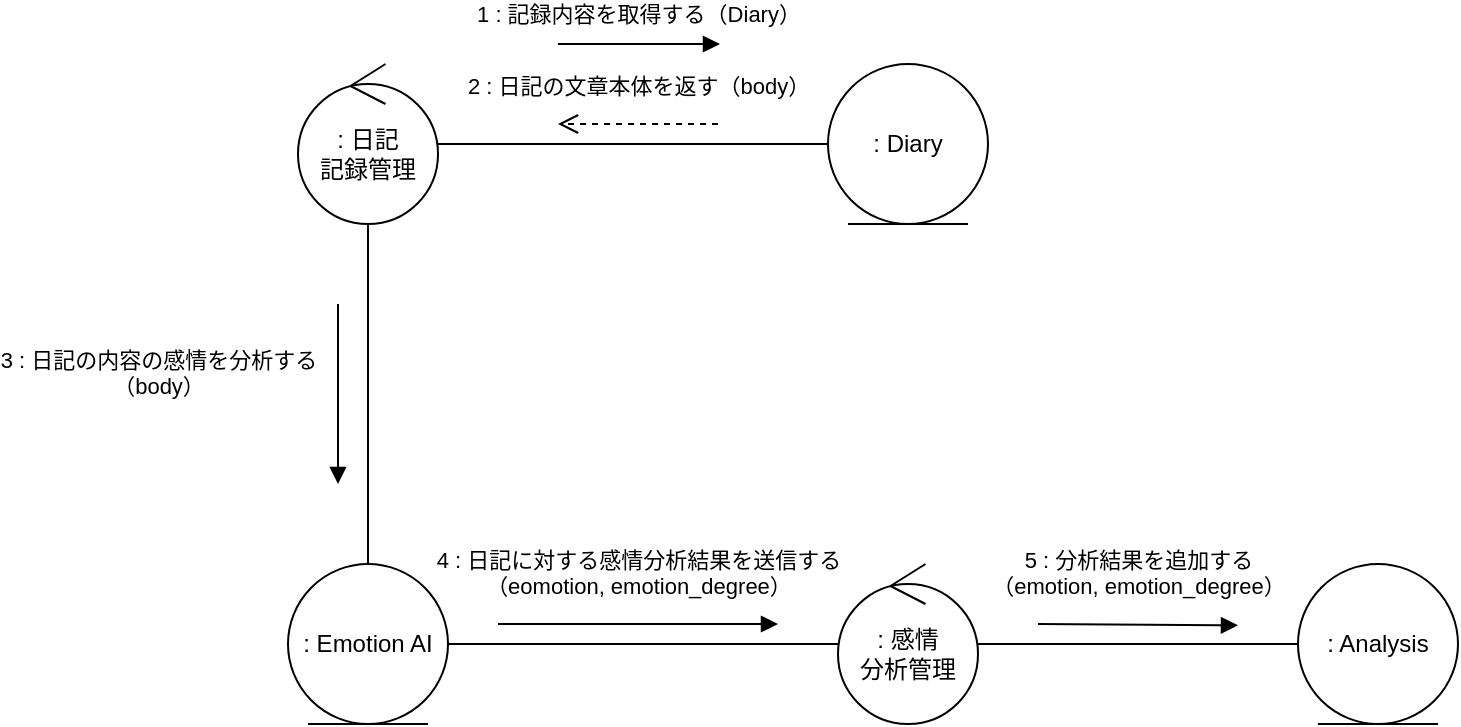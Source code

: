 <mxfile scale="5" border="10">
    <diagram id="mpP8sGz9FHktHrAXvyJB" name="ページ1">
        <mxGraphModel dx="444" dy="753" grid="1" gridSize="10" guides="1" tooltips="1" connect="1" arrows="1" fold="1" page="1" pageScale="1" pageWidth="1169" pageHeight="827" background="#ffffff" math="0" shadow="0">
            <root>
                <mxCell id="0"/>
                <mxCell id="1" parent="0"/>
                <mxCell id="114" style="edgeStyle=none;html=1;rounded=0;endArrow=none;endFill=0;exitX=1;exitY=0.5;exitDx=0;exitDy=0;" parent="1" source="118" target="113" edge="1">
                    <mxGeometry relative="1" as="geometry">
                        <mxPoint x="290" y="510" as="sourcePoint"/>
                    </mxGeometry>
                </mxCell>
                <mxCell id="106" style="edgeStyle=none;html=1;rounded=0;endArrow=none;endFill=0;" parent="1" source="104" target="105" edge="1">
                    <mxGeometry relative="1" as="geometry"/>
                </mxCell>
                <mxCell id="110" style="edgeStyle=none;rounded=0;html=1;entryX=0.5;entryY=0;entryDx=0;entryDy=0;endArrow=none;endFill=0;" parent="1" source="104" target="118" edge="1">
                    <mxGeometry relative="1" as="geometry">
                        <mxPoint x="275" y="480" as="targetPoint"/>
                    </mxGeometry>
                </mxCell>
                <mxCell id="104" value=": 日記&lt;br&gt;記録管理" style="ellipse;shape=umlControl;whiteSpace=wrap;html=1;" parent="1" vertex="1">
                    <mxGeometry x="240" y="220" width="70" height="80" as="geometry"/>
                </mxCell>
                <mxCell id="105" value=": Diary" style="ellipse;shape=umlEntity;whiteSpace=wrap;html=1;" parent="1" vertex="1">
                    <mxGeometry x="505" y="220" width="80" height="80" as="geometry"/>
                </mxCell>
                <mxCell id="107" value="1 : 記録内容を取得する（Diary）" style="html=1;verticalAlign=bottom;endArrow=block;rounded=0;" parent="1" edge="1">
                    <mxGeometry x="-0.012" y="6" width="80" relative="1" as="geometry">
                        <mxPoint x="370.0" y="210" as="sourcePoint"/>
                        <mxPoint x="451" y="210" as="targetPoint"/>
                        <mxPoint as="offset"/>
                    </mxGeometry>
                </mxCell>
                <mxCell id="108" value="2 : 日記の文章本体を返す（body）" style="html=1;verticalAlign=bottom;endArrow=open;dashed=1;endSize=8;rounded=0;" parent="1" edge="1">
                    <mxGeometry y="-10" relative="1" as="geometry">
                        <mxPoint x="450" y="250.0" as="sourcePoint"/>
                        <mxPoint x="370" y="250.0" as="targetPoint"/>
                        <mxPoint as="offset"/>
                    </mxGeometry>
                </mxCell>
                <mxCell id="111" value="3 : 日記の内容の感情を分析する&lt;br&gt;（body）" style="html=1;verticalAlign=bottom;endArrow=block;rounded=0;" parent="1" edge="1">
                    <mxGeometry x="0.111" y="-90" width="80" relative="1" as="geometry">
                        <mxPoint x="260.0" y="340" as="sourcePoint"/>
                        <mxPoint x="260" y="430" as="targetPoint"/>
                        <mxPoint as="offset"/>
                    </mxGeometry>
                </mxCell>
                <mxCell id="112" value="4 : 日記に対する感情分析結果を送信する&lt;br&gt;（eomotion, emotion_degree）" style="html=1;verticalAlign=bottom;endArrow=block;rounded=0;" parent="1" edge="1">
                    <mxGeometry y="10" width="80" relative="1" as="geometry">
                        <mxPoint x="340" y="500" as="sourcePoint"/>
                        <mxPoint x="480" y="500" as="targetPoint"/>
                        <mxPoint as="offset"/>
                    </mxGeometry>
                </mxCell>
                <mxCell id="116" style="edgeStyle=none;rounded=0;html=1;entryX=0;entryY=0.5;entryDx=0;entryDy=0;endArrow=none;endFill=0;" parent="1" source="113" target="115" edge="1">
                    <mxGeometry relative="1" as="geometry"/>
                </mxCell>
                <mxCell id="113" value=": 感情&lt;br&gt;分析管理" style="ellipse;shape=umlControl;whiteSpace=wrap;html=1;" parent="1" vertex="1">
                    <mxGeometry x="510" y="470" width="70" height="80" as="geometry"/>
                </mxCell>
                <mxCell id="115" value=": Analysis" style="ellipse;shape=umlEntity;whiteSpace=wrap;html=1;" parent="1" vertex="1">
                    <mxGeometry x="740" y="470" width="80" height="80" as="geometry"/>
                </mxCell>
                <mxCell id="117" value="5 : 分析結果を追加する&lt;br&gt;（emotion, emotion_degree）" style="html=1;verticalAlign=bottom;endArrow=block;rounded=0;" parent="1" edge="1">
                    <mxGeometry x="-0.001" y="10" width="80" relative="1" as="geometry">
                        <mxPoint x="610" y="500" as="sourcePoint"/>
                        <mxPoint x="710" y="500.69" as="targetPoint"/>
                        <mxPoint as="offset"/>
                    </mxGeometry>
                </mxCell>
                <mxCell id="118" value=": Emotion AI" style="ellipse;shape=umlEntity;whiteSpace=wrap;html=1;" parent="1" vertex="1">
                    <mxGeometry x="235" y="470" width="80" height="80" as="geometry"/>
                </mxCell>
            </root>
        </mxGraphModel>
    </diagram>
</mxfile>